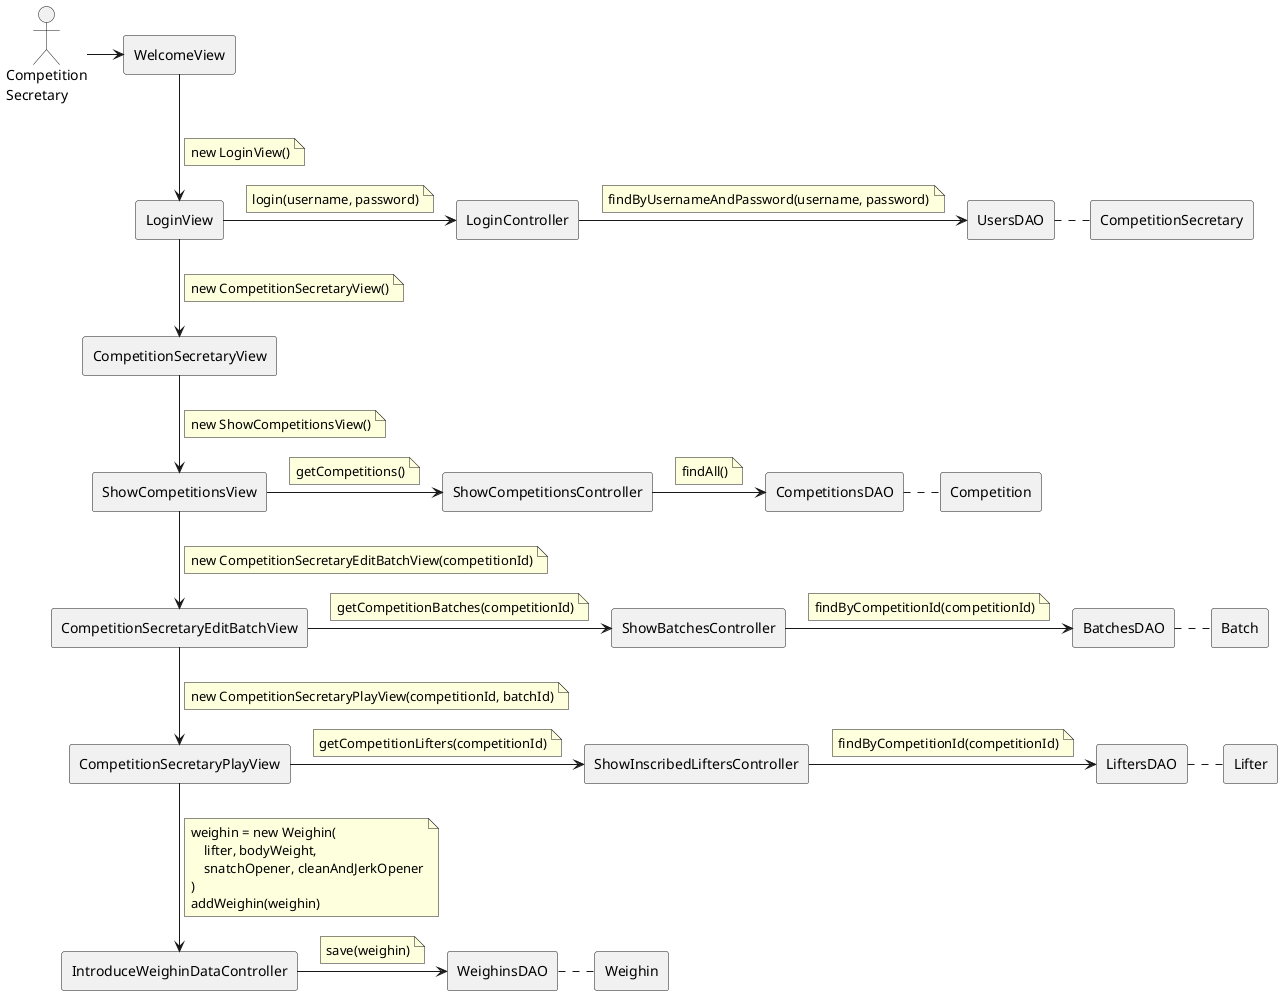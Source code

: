 @startuml
actor user as "Competition\nSecretary"

rectangle WelcomeView
rectangle LoginView
rectangle LoginController
rectangle UsersDAO
rectangle CompetitionSecretary

rectangle CompetitionSecretaryView
rectangle ShowCompetitionsView
rectangle ShowCompetitionsController
rectangle CompetitionsDAO
rectangle Competition

rectangle CompetitionSecretaryEditBatchView
rectangle ShowBatchesController
rectangle BatchesDAO
rectangle Batch

rectangle CompetitionSecretaryPlayView
rectangle ShowInscribedLiftersController
rectangle LiftersDAO
rectangle Lifter
rectangle IntroduceWeighinDataController
rectangle WeighinsDAO
rectangle Weighin

user -right-> WelcomeView

WelcomeView --> LoginView
note on link
  new LoginView()
end note

LoginView -right-> LoginController
note on link
  login(username, password)
end note

LoginController -right-> UsersDAO
note on link
  findByUsernameAndPassword(username, password)
end note

UsersDAO .right. CompetitionSecretary

LoginView --> CompetitionSecretaryView
note on link
  new CompetitionSecretaryView()
end note

CompetitionSecretaryView --> ShowCompetitionsView
note on link
  new ShowCompetitionsView()
end note

ShowCompetitionsView -right-> ShowCompetitionsController
note on link
  getCompetitions()
end note

ShowCompetitionsController -right-> CompetitionsDAO
note on link
  findAll()
end note

CompetitionsDAO .right. Competition

ShowCompetitionsView --> CompetitionSecretaryEditBatchView
note on link
  new CompetitionSecretaryEditBatchView(competitionId)
end note

CompetitionSecretaryEditBatchView -right-> ShowBatchesController
note on link
  getCompetitionBatches(competitionId)
end note

ShowBatchesController -right-> BatchesDAO
note on link
  findByCompetitionId(competitionId)
end note

BatchesDAO .right. Batch

CompetitionSecretaryEditBatchView --> CompetitionSecretaryPlayView
note on link
  new CompetitionSecretaryPlayView(competitionId, batchId)
end note

CompetitionSecretaryPlayView -right-> ShowInscribedLiftersController
note on link
  getCompetitionLifters(competitionId)
end note

ShowInscribedLiftersController -right-> LiftersDAO
note on link
  findByCompetitionId(competitionId)
end note

LiftersDAO .right. Lifter

CompetitionSecretaryPlayView --> IntroduceWeighinDataController
note on link
  weighin = new Weighin(
      lifter, bodyWeight, 
      snatchOpener, cleanAndJerkOpener
  )
  addWeighin(weighin)
end note

IntroduceWeighinDataController -right-> WeighinsDAO
note on link
  save(weighin)
end note

WeighinsDAO .right. Weighin

@enduml
